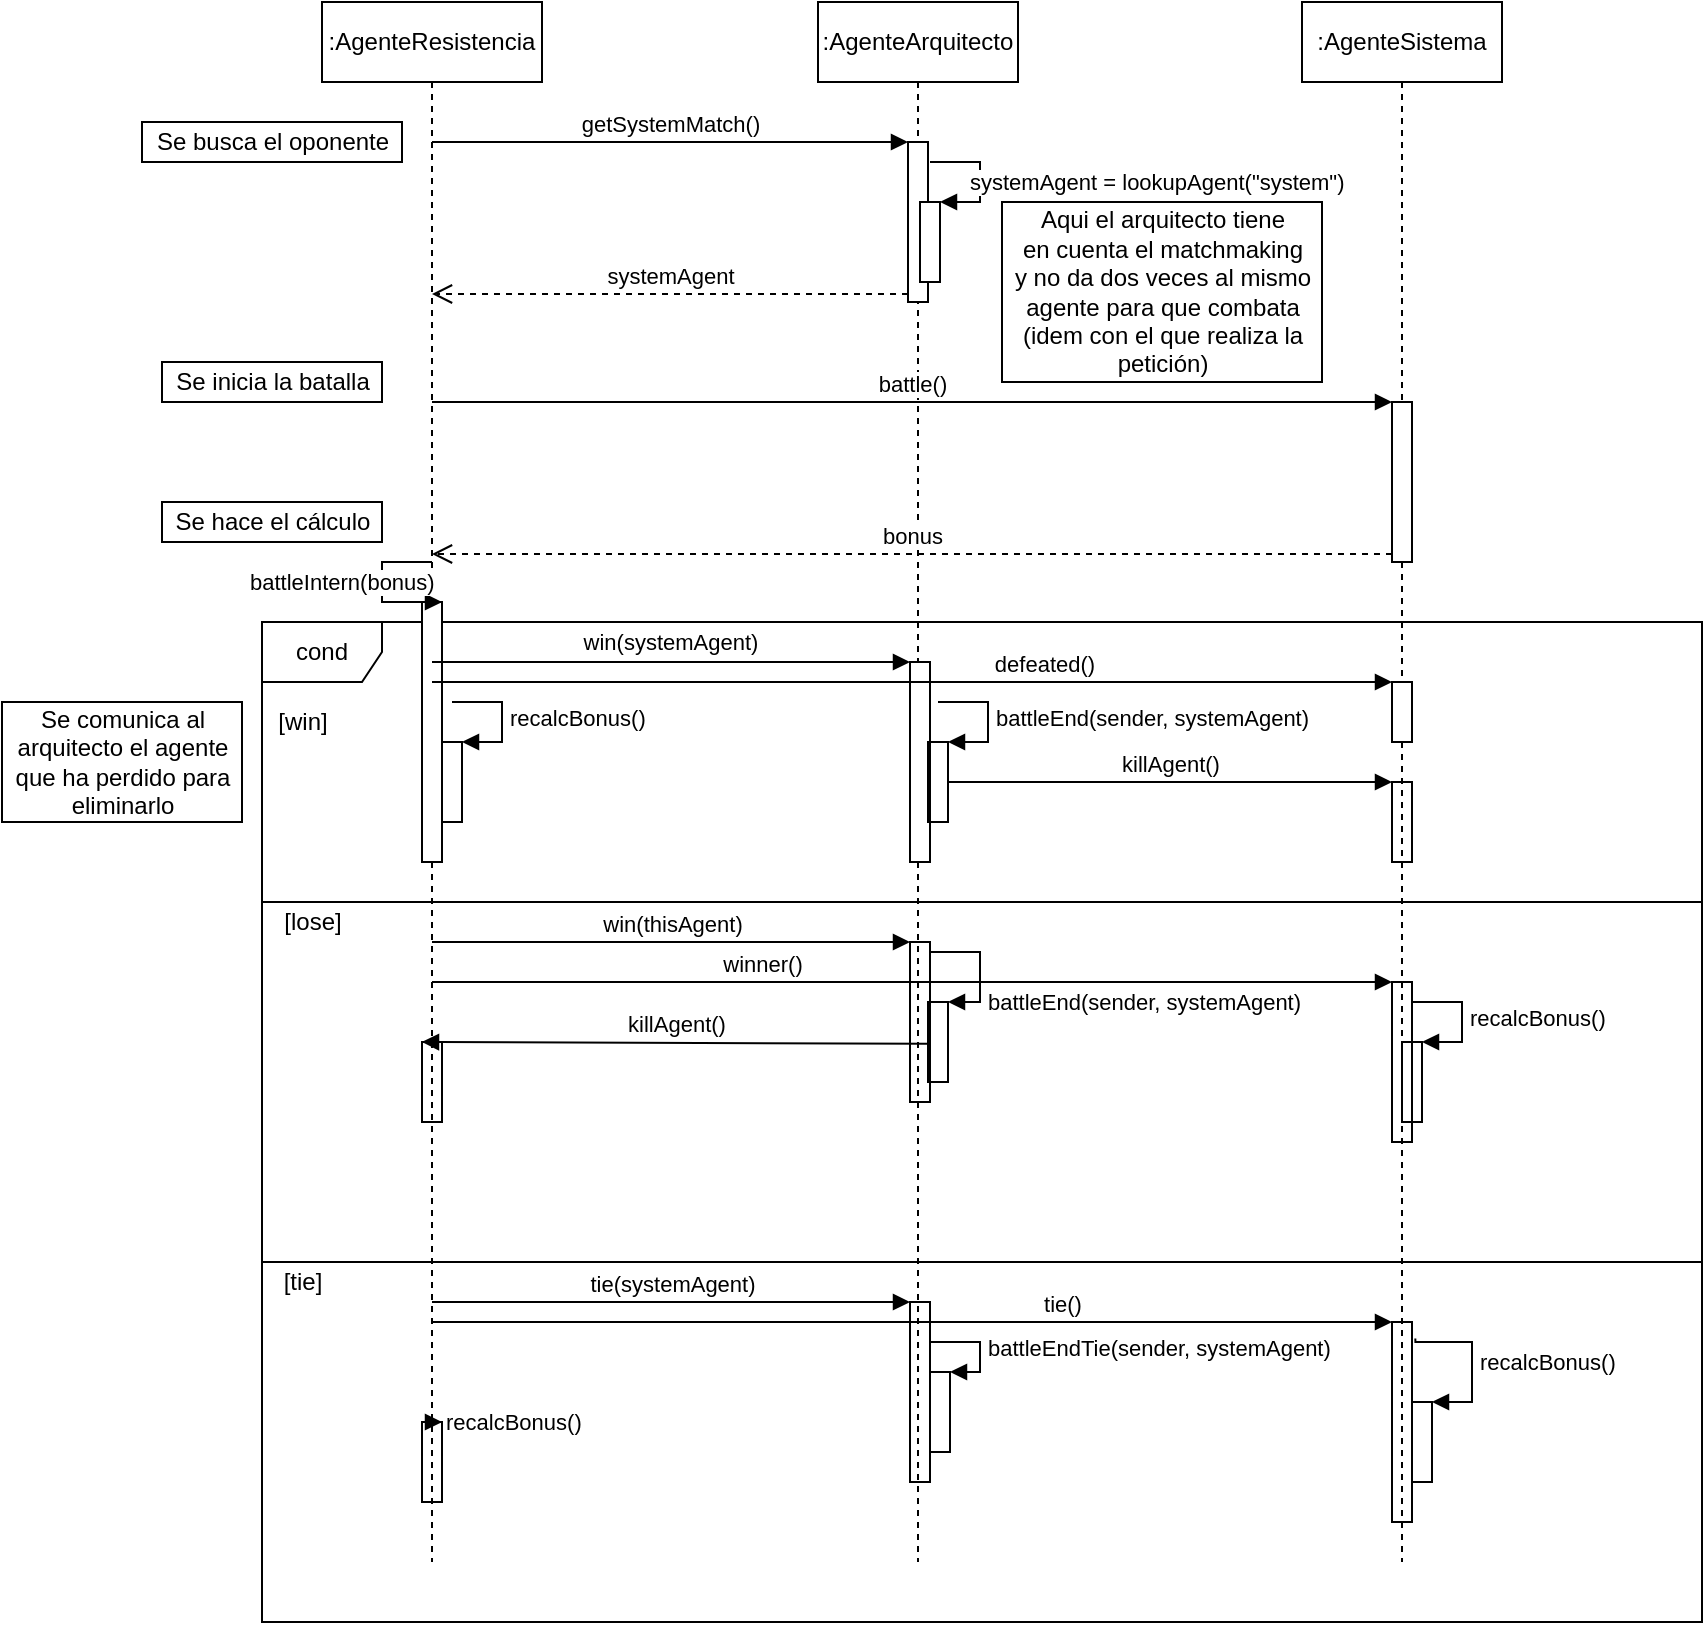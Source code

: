 <mxfile version="13.9.5" type="device"><diagram id="ZvYChKvBBwbPie8PScL7" name="Página-1"><mxGraphModel dx="1773" dy="672" grid="1" gridSize="10" guides="1" tooltips="1" connect="1" arrows="1" fold="1" page="1" pageScale="1" pageWidth="827" pageHeight="1169" math="0" shadow="0"><root><mxCell id="0"/><mxCell id="1" parent="0"/><mxCell id="j2AgSggDFy-0qMOhqjIw-64" value="" style="rounded=0;whiteSpace=wrap;html=1;strokeColor=#000000;fillColor=none;" parent="1" vertex="1"><mxGeometry x="80" y="710" width="720" height="180" as="geometry"/></mxCell><mxCell id="j2AgSggDFy-0qMOhqjIw-35" value="" style="rounded=0;whiteSpace=wrap;html=1;strokeColor=#000000;fillColor=none;" parent="1" vertex="1"><mxGeometry x="80" y="530" width="720" height="180" as="geometry"/></mxCell><mxCell id="j2AgSggDFy-0qMOhqjIw-34" value="" style="edgeStyle=none;rounded=0;orthogonalLoop=1;jettySize=auto;html=1;" parent="1" source="j2AgSggDFy-0qMOhqjIw-29" edge="1"><mxGeometry relative="1" as="geometry"><mxPoint x="440" y="530" as="targetPoint"/></mxGeometry></mxCell><mxCell id="j2AgSggDFy-0qMOhqjIw-29" value="cond" style="shape=umlFrame;whiteSpace=wrap;html=1;strokeColor=#000000;" parent="1" vertex="1"><mxGeometry x="80" y="390" width="720" height="140" as="geometry"/></mxCell><mxCell id="j2AgSggDFy-0qMOhqjIw-1" value=":AgenteResistencia" style="shape=umlLifeline;perimeter=lifelinePerimeter;whiteSpace=wrap;html=1;container=1;collapsible=0;recursiveResize=0;outlineConnect=0;" parent="1" vertex="1"><mxGeometry x="110" y="80" width="110" height="780" as="geometry"/></mxCell><mxCell id="j2AgSggDFy-0qMOhqjIw-20" value="" style="html=1;points=[];perimeter=orthogonalPerimeter;strokeColor=#000000;" parent="j2AgSggDFy-0qMOhqjIw-1" vertex="1"><mxGeometry x="50" y="300" width="10" height="130" as="geometry"/></mxCell><mxCell id="j2AgSggDFy-0qMOhqjIw-21" value="battleIntern(bonus)" style="edgeStyle=orthogonalEdgeStyle;html=1;align=left;spacingLeft=2;endArrow=block;rounded=0;entryX=1;entryY=0;" parent="j2AgSggDFy-0qMOhqjIw-1" target="j2AgSggDFy-0qMOhqjIw-20" edge="1"><mxGeometry x="-0.067" y="-70" relative="1" as="geometry"><mxPoint x="55" y="280" as="sourcePoint"/><Array as="points"><mxPoint x="30" y="280"/><mxPoint x="30" y="300"/></Array><mxPoint as="offset"/></mxGeometry></mxCell><mxCell id="j2AgSggDFy-0qMOhqjIw-55" value="" style="html=1;points=[];perimeter=orthogonalPerimeter;strokeColor=#000000;fillColor=none;" parent="j2AgSggDFy-0qMOhqjIw-1" vertex="1"><mxGeometry x="50" y="520" width="10" height="40" as="geometry"/></mxCell><mxCell id="j2AgSggDFy-0qMOhqjIw-60" value="" style="html=1;points=[];perimeter=orthogonalPerimeter;strokeColor=#000000;fillColor=none;" parent="j2AgSggDFy-0qMOhqjIw-1" vertex="1"><mxGeometry x="60" y="370" width="10" height="40" as="geometry"/></mxCell><mxCell id="j2AgSggDFy-0qMOhqjIw-61" value="recalcBonus()" style="edgeStyle=orthogonalEdgeStyle;html=1;align=left;spacingLeft=2;endArrow=block;rounded=0;entryX=1;entryY=0;" parent="j2AgSggDFy-0qMOhqjIw-1" target="j2AgSggDFy-0qMOhqjIw-60" edge="1"><mxGeometry relative="1" as="geometry"><mxPoint x="65" y="350" as="sourcePoint"/><Array as="points"><mxPoint x="90" y="350"/></Array></mxGeometry></mxCell><mxCell id="j2AgSggDFy-0qMOhqjIw-69" value="" style="html=1;points=[];perimeter=orthogonalPerimeter;strokeColor=#000000;fillColor=none;" parent="j2AgSggDFy-0qMOhqjIw-1" vertex="1"><mxGeometry x="50" y="710" width="10" height="40" as="geometry"/></mxCell><mxCell id="j2AgSggDFy-0qMOhqjIw-70" value="recalcBonus()" style="edgeStyle=orthogonalEdgeStyle;html=1;align=left;spacingLeft=2;endArrow=block;rounded=0;entryX=1;entryY=0;" parent="j2AgSggDFy-0qMOhqjIw-1" source="j2AgSggDFy-0qMOhqjIw-1" target="j2AgSggDFy-0qMOhqjIw-69" edge="1"><mxGeometry relative="1" as="geometry"><mxPoint x="55" y="660" as="sourcePoint"/><Array as="points"><mxPoint x="80" y="680"/><mxPoint x="80" y="710"/></Array></mxGeometry></mxCell><mxCell id="j2AgSggDFy-0qMOhqjIw-2" value=":AgenteArquitecto" style="shape=umlLifeline;perimeter=lifelinePerimeter;whiteSpace=wrap;html=1;container=1;collapsible=0;recursiveResize=0;outlineConnect=0;" parent="1" vertex="1"><mxGeometry x="358" y="80" width="100" height="780" as="geometry"/></mxCell><mxCell id="j2AgSggDFy-0qMOhqjIw-7" value="" style="html=1;points=[];perimeter=orthogonalPerimeter;" parent="j2AgSggDFy-0qMOhqjIw-2" vertex="1"><mxGeometry x="45" y="70" width="10" height="80" as="geometry"/></mxCell><mxCell id="j2AgSggDFy-0qMOhqjIw-10" value="" style="html=1;points=[];perimeter=orthogonalPerimeter;" parent="j2AgSggDFy-0qMOhqjIw-2" vertex="1"><mxGeometry x="51" y="100" width="10" height="40" as="geometry"/></mxCell><mxCell id="j2AgSggDFy-0qMOhqjIw-11" value="systemAgent = lookupAgent(&quot;system&quot;)" style="edgeStyle=orthogonalEdgeStyle;html=1;align=left;spacingLeft=2;endArrow=block;rounded=0;entryX=1;entryY=0;" parent="j2AgSggDFy-0qMOhqjIw-2" target="j2AgSggDFy-0qMOhqjIw-10" edge="1"><mxGeometry x="0.077" y="-9" relative="1" as="geometry"><mxPoint x="56" y="80" as="sourcePoint"/><Array as="points"><mxPoint x="81" y="80"/></Array><mxPoint as="offset"/></mxGeometry></mxCell><mxCell id="j2AgSggDFy-0qMOhqjIw-22" value="" style="html=1;points=[];perimeter=orthogonalPerimeter;strokeColor=#000000;" parent="j2AgSggDFy-0qMOhqjIw-2" vertex="1"><mxGeometry x="46" y="330" width="10" height="100" as="geometry"/></mxCell><mxCell id="j2AgSggDFy-0qMOhqjIw-38" value="" style="html=1;points=[];perimeter=orthogonalPerimeter;strokeColor=#000000;fillColor=none;" parent="j2AgSggDFy-0qMOhqjIw-2" vertex="1"><mxGeometry x="55" y="370" width="10" height="40" as="geometry"/></mxCell><mxCell id="j2AgSggDFy-0qMOhqjIw-39" value="battleEnd(sender, systemAgent)" style="edgeStyle=orthogonalEdgeStyle;html=1;align=left;spacingLeft=2;endArrow=block;rounded=0;entryX=1;entryY=0;" parent="j2AgSggDFy-0qMOhqjIw-2" target="j2AgSggDFy-0qMOhqjIw-38" edge="1"><mxGeometry relative="1" as="geometry"><mxPoint x="60" y="350" as="sourcePoint"/><Array as="points"><mxPoint x="85" y="350"/></Array></mxGeometry></mxCell><mxCell id="j2AgSggDFy-0qMOhqjIw-48" value="" style="html=1;points=[];perimeter=orthogonalPerimeter;strokeColor=#000000;fillColor=none;" parent="j2AgSggDFy-0qMOhqjIw-2" vertex="1"><mxGeometry x="46" y="470" width="10" height="80" as="geometry"/></mxCell><mxCell id="j2AgSggDFy-0qMOhqjIw-53" value="" style="html=1;points=[];perimeter=orthogonalPerimeter;strokeColor=#000000;fillColor=none;" parent="j2AgSggDFy-0qMOhqjIw-2" vertex="1"><mxGeometry x="55" y="500" width="10" height="40" as="geometry"/></mxCell><mxCell id="j2AgSggDFy-0qMOhqjIw-54" value="battleEnd(sender, systemAgent)" style="edgeStyle=orthogonalEdgeStyle;html=1;align=left;spacingLeft=2;endArrow=block;rounded=0;entryX=1;entryY=0;" parent="j2AgSggDFy-0qMOhqjIw-2" target="j2AgSggDFy-0qMOhqjIw-53" edge="1"><mxGeometry x="0.515" relative="1" as="geometry"><mxPoint x="56" y="475" as="sourcePoint"/><Array as="points"><mxPoint x="81" y="475"/></Array><mxPoint as="offset"/></mxGeometry></mxCell><mxCell id="j2AgSggDFy-0qMOhqjIw-3" value=":AgenteSistema" style="shape=umlLifeline;perimeter=lifelinePerimeter;whiteSpace=wrap;html=1;container=1;collapsible=0;recursiveResize=0;outlineConnect=0;" parent="1" vertex="1"><mxGeometry x="600" y="80" width="100" height="780" as="geometry"/></mxCell><mxCell id="j2AgSggDFy-0qMOhqjIw-15" value="" style="html=1;points=[];perimeter=orthogonalPerimeter;strokeColor=#000000;" parent="j2AgSggDFy-0qMOhqjIw-3" vertex="1"><mxGeometry x="45" y="200" width="10" height="80" as="geometry"/></mxCell><mxCell id="j2AgSggDFy-0qMOhqjIw-25" value="" style="html=1;points=[];perimeter=orthogonalPerimeter;strokeColor=#000000;" parent="j2AgSggDFy-0qMOhqjIw-3" vertex="1"><mxGeometry x="45" y="340" width="10" height="30" as="geometry"/></mxCell><mxCell id="j2AgSggDFy-0qMOhqjIw-40" value="" style="html=1;points=[];perimeter=orthogonalPerimeter;strokeColor=#000000;fillColor=none;" parent="j2AgSggDFy-0qMOhqjIw-3" vertex="1"><mxGeometry x="45" y="390" width="10" height="40" as="geometry"/></mxCell><mxCell id="j2AgSggDFy-0qMOhqjIw-57" value="" style="html=1;points=[];perimeter=orthogonalPerimeter;strokeColor=#000000;fillColor=none;" parent="j2AgSggDFy-0qMOhqjIw-3" vertex="1"><mxGeometry x="45" y="490" width="10" height="80" as="geometry"/></mxCell><mxCell id="j2AgSggDFy-0qMOhqjIw-62" value="" style="html=1;points=[];perimeter=orthogonalPerimeter;strokeColor=#000000;fillColor=none;" parent="j2AgSggDFy-0qMOhqjIw-3" vertex="1"><mxGeometry x="50" y="520" width="10" height="40" as="geometry"/></mxCell><mxCell id="j2AgSggDFy-0qMOhqjIw-63" value="recalcBonus()" style="edgeStyle=orthogonalEdgeStyle;html=1;align=left;spacingLeft=2;endArrow=block;rounded=0;entryX=1;entryY=0;" parent="j2AgSggDFy-0qMOhqjIw-3" target="j2AgSggDFy-0qMOhqjIw-62" edge="1"><mxGeometry relative="1" as="geometry"><mxPoint x="55" y="500" as="sourcePoint"/><Array as="points"><mxPoint x="80" y="500"/></Array></mxGeometry></mxCell><mxCell id="j2AgSggDFy-0qMOhqjIw-71" value="" style="html=1;points=[];perimeter=orthogonalPerimeter;strokeColor=#000000;fillColor=none;" parent="j2AgSggDFy-0qMOhqjIw-3" vertex="1"><mxGeometry x="45" y="660" width="10" height="100" as="geometry"/></mxCell><mxCell id="j2AgSggDFy-0qMOhqjIw-74" value="" style="html=1;points=[];perimeter=orthogonalPerimeter;strokeColor=#000000;fillColor=none;" parent="j2AgSggDFy-0qMOhqjIw-3" vertex="1"><mxGeometry x="55" y="700" width="10" height="40" as="geometry"/></mxCell><mxCell id="j2AgSggDFy-0qMOhqjIw-75" value="recalcBonus()" style="edgeStyle=orthogonalEdgeStyle;html=1;align=left;spacingLeft=2;endArrow=block;rounded=0;entryX=1;entryY=0;exitX=1.167;exitY=0.083;exitDx=0;exitDy=0;exitPerimeter=0;" parent="j2AgSggDFy-0qMOhqjIw-3" source="j2AgSggDFy-0qMOhqjIw-71" target="j2AgSggDFy-0qMOhqjIw-74" edge="1"><mxGeometry relative="1" as="geometry"><mxPoint x="59.667" y="670" as="sourcePoint"/><Array as="points"><mxPoint x="57" y="670"/><mxPoint x="85" y="670"/><mxPoint x="85" y="700"/></Array></mxGeometry></mxCell><mxCell id="j2AgSggDFy-0qMOhqjIw-8" value="getSystemMatch()" style="html=1;verticalAlign=bottom;endArrow=block;entryX=0;entryY=0;" parent="1" source="j2AgSggDFy-0qMOhqjIw-1" target="j2AgSggDFy-0qMOhqjIw-7" edge="1"><mxGeometry relative="1" as="geometry"><mxPoint x="333" y="150" as="sourcePoint"/></mxGeometry></mxCell><mxCell id="j2AgSggDFy-0qMOhqjIw-9" value="systemAgent" style="html=1;verticalAlign=bottom;endArrow=open;dashed=1;endSize=8;exitX=0;exitY=0.95;" parent="1" source="j2AgSggDFy-0qMOhqjIw-7" target="j2AgSggDFy-0qMOhqjIw-1" edge="1"><mxGeometry relative="1" as="geometry"><mxPoint x="333" y="226" as="targetPoint"/></mxGeometry></mxCell><mxCell id="j2AgSggDFy-0qMOhqjIw-12" value="Se inicia la batalla" style="text;html=1;align=center;verticalAlign=middle;resizable=0;points=[];autosize=1;strokeColor=#000000;" parent="1" vertex="1"><mxGeometry x="30" y="260" width="110" height="20" as="geometry"/></mxCell><mxCell id="j2AgSggDFy-0qMOhqjIw-13" value="Se busca el oponente" style="text;html=1;align=center;verticalAlign=middle;resizable=0;points=[];autosize=1;strokeColor=#000000;" parent="1" vertex="1"><mxGeometry x="20" y="140" width="130" height="20" as="geometry"/></mxCell><mxCell id="j2AgSggDFy-0qMOhqjIw-16" value="battle()" style="html=1;verticalAlign=bottom;endArrow=block;entryX=0;entryY=0;" parent="1" source="j2AgSggDFy-0qMOhqjIw-1" target="j2AgSggDFy-0qMOhqjIw-15" edge="1"><mxGeometry relative="1" as="geometry"><mxPoint x="575" y="280" as="sourcePoint"/></mxGeometry></mxCell><mxCell id="j2AgSggDFy-0qMOhqjIw-17" value="bonus" style="html=1;verticalAlign=bottom;endArrow=open;dashed=1;endSize=8;exitX=0;exitY=0.95;" parent="1" source="j2AgSggDFy-0qMOhqjIw-15" target="j2AgSggDFy-0qMOhqjIw-1" edge="1"><mxGeometry relative="1" as="geometry"><mxPoint x="575" y="356" as="targetPoint"/></mxGeometry></mxCell><mxCell id="j2AgSggDFy-0qMOhqjIw-18" value="Aqui el arquitecto tiene&lt;br&gt;en cuenta el matchmaking&lt;br&gt;y no da dos veces al mismo&lt;br&gt;agente para que combata&lt;br&gt;(idem con el que realiza la&lt;br&gt;petición)" style="text;html=1;align=center;verticalAlign=middle;resizable=0;points=[];autosize=1;strokeColor=#000000;" parent="1" vertex="1"><mxGeometry x="450" y="180" width="160" height="90" as="geometry"/></mxCell><mxCell id="j2AgSggDFy-0qMOhqjIw-19" value="Se hace el cálculo" style="text;html=1;align=center;verticalAlign=middle;resizable=0;points=[];autosize=1;strokeColor=#000000;" parent="1" vertex="1"><mxGeometry x="30" y="330" width="110" height="20" as="geometry"/></mxCell><mxCell id="j2AgSggDFy-0qMOhqjIw-23" value="" style="html=1;verticalAlign=bottom;endArrow=block;entryX=0;entryY=0;" parent="1" source="j2AgSggDFy-0qMOhqjIw-1" target="j2AgSggDFy-0qMOhqjIw-22" edge="1"><mxGeometry relative="1" as="geometry"><mxPoint x="334" y="410" as="sourcePoint"/></mxGeometry></mxCell><mxCell id="j2AgSggDFy-0qMOhqjIw-32" value="win(systemAgent)" style="edgeLabel;html=1;align=center;verticalAlign=middle;resizable=0;points=[];" parent="j2AgSggDFy-0qMOhqjIw-23" vertex="1" connectable="0"><mxGeometry x="-0.01" y="1" relative="1" as="geometry"><mxPoint y="-9" as="offset"/></mxGeometry></mxCell><mxCell id="j2AgSggDFy-0qMOhqjIw-26" value="defeated()" style="html=1;verticalAlign=bottom;endArrow=block;entryX=0;entryY=0;" parent="1" source="j2AgSggDFy-0qMOhqjIw-1" target="j2AgSggDFy-0qMOhqjIw-25" edge="1"><mxGeometry x="0.272" relative="1" as="geometry"><mxPoint x="575" y="420" as="sourcePoint"/><mxPoint as="offset"/></mxGeometry></mxCell><mxCell id="j2AgSggDFy-0qMOhqjIw-31" value="[win]" style="text;html=1;align=center;verticalAlign=middle;resizable=0;points=[];autosize=1;" parent="1" vertex="1"><mxGeometry x="80" y="430" width="40" height="20" as="geometry"/></mxCell><mxCell id="j2AgSggDFy-0qMOhqjIw-41" value="killAgent()" style="html=1;verticalAlign=bottom;endArrow=block;entryX=0;entryY=0;" parent="1" source="j2AgSggDFy-0qMOhqjIw-38" target="j2AgSggDFy-0qMOhqjIw-40" edge="1"><mxGeometry relative="1" as="geometry"><mxPoint x="575" y="470" as="sourcePoint"/></mxGeometry></mxCell><mxCell id="j2AgSggDFy-0qMOhqjIw-44" value="[lose]" style="text;html=1;align=center;verticalAlign=middle;resizable=0;points=[];autosize=1;" parent="1" vertex="1"><mxGeometry x="85" y="530" width="40" height="20" as="geometry"/></mxCell><mxCell id="j2AgSggDFy-0qMOhqjIw-49" value="win(thisAgent)" style="html=1;verticalAlign=bottom;endArrow=block;entryX=0;entryY=0;" parent="1" source="j2AgSggDFy-0qMOhqjIw-1" target="j2AgSggDFy-0qMOhqjIw-48" edge="1"><mxGeometry relative="1" as="geometry"><mxPoint x="334" y="550" as="sourcePoint"/></mxGeometry></mxCell><mxCell id="j2AgSggDFy-0qMOhqjIw-51" value="Se comunica al&lt;br&gt;arquitecto el agente&lt;br&gt;que ha perdido para&lt;br&gt;eliminarlo" style="text;html=1;align=center;verticalAlign=middle;resizable=0;points=[];autosize=1;strokeColor=#000000;" parent="1" vertex="1"><mxGeometry x="-50" y="430" width="120" height="60" as="geometry"/></mxCell><mxCell id="j2AgSggDFy-0qMOhqjIw-56" value="killAgent()" style="html=1;verticalAlign=bottom;endArrow=block;entryX=0;entryY=0;exitX=0.017;exitY=0.521;exitDx=0;exitDy=0;exitPerimeter=0;" parent="1" source="j2AgSggDFy-0qMOhqjIw-53" target="j2AgSggDFy-0qMOhqjIw-55" edge="1"><mxGeometry relative="1" as="geometry"><mxPoint x="-62" y="590" as="sourcePoint"/></mxGeometry></mxCell><mxCell id="j2AgSggDFy-0qMOhqjIw-58" value="winner()" style="html=1;verticalAlign=bottom;endArrow=block;entryX=0;entryY=0;" parent="1" source="j2AgSggDFy-0qMOhqjIw-1" target="j2AgSggDFy-0qMOhqjIw-57" edge="1"><mxGeometry x="-0.312" relative="1" as="geometry"><mxPoint x="575" y="570" as="sourcePoint"/><mxPoint as="offset"/></mxGeometry></mxCell><mxCell id="j2AgSggDFy-0qMOhqjIw-65" value="[tie]" style="text;html=1;align=center;verticalAlign=middle;resizable=0;points=[];autosize=1;" parent="1" vertex="1"><mxGeometry x="85" y="710" width="30" height="20" as="geometry"/></mxCell><mxCell id="j2AgSggDFy-0qMOhqjIw-66" value="" style="html=1;points=[];perimeter=orthogonalPerimeter;strokeColor=#000000;fillColor=none;" parent="1" vertex="1"><mxGeometry x="404" y="730" width="10" height="90" as="geometry"/></mxCell><mxCell id="j2AgSggDFy-0qMOhqjIw-67" value="tie(systemAgent)" style="html=1;verticalAlign=bottom;endArrow=block;entryX=0;entryY=0;" parent="1" source="j2AgSggDFy-0qMOhqjIw-1" target="j2AgSggDFy-0qMOhqjIw-66" edge="1"><mxGeometry relative="1" as="geometry"><mxPoint x="334" y="730" as="sourcePoint"/></mxGeometry></mxCell><mxCell id="j2AgSggDFy-0qMOhqjIw-72" value="tie()" style="html=1;verticalAlign=bottom;endArrow=block;entryX=0;entryY=0;" parent="1" source="j2AgSggDFy-0qMOhqjIw-1" target="j2AgSggDFy-0qMOhqjIw-71" edge="1"><mxGeometry x="0.313" relative="1" as="geometry"><mxPoint x="575" y="740" as="sourcePoint"/><mxPoint as="offset"/></mxGeometry></mxCell><mxCell id="j2AgSggDFy-0qMOhqjIw-76" value="" style="html=1;points=[];perimeter=orthogonalPerimeter;strokeColor=#000000;fillColor=none;" parent="1" vertex="1"><mxGeometry x="414" y="765" width="10" height="40" as="geometry"/></mxCell><mxCell id="j2AgSggDFy-0qMOhqjIw-77" value="battleEndTie(sender, systemAgent)" style="edgeStyle=orthogonalEdgeStyle;html=1;align=left;spacingLeft=2;endArrow=block;rounded=0;entryX=1;entryY=0;" parent="1" target="j2AgSggDFy-0qMOhqjIw-76" edge="1"><mxGeometry relative="1" as="geometry"><mxPoint x="414.0" y="750" as="sourcePoint"/><Array as="points"><mxPoint x="439" y="750"/></Array></mxGeometry></mxCell></root></mxGraphModel></diagram></mxfile>